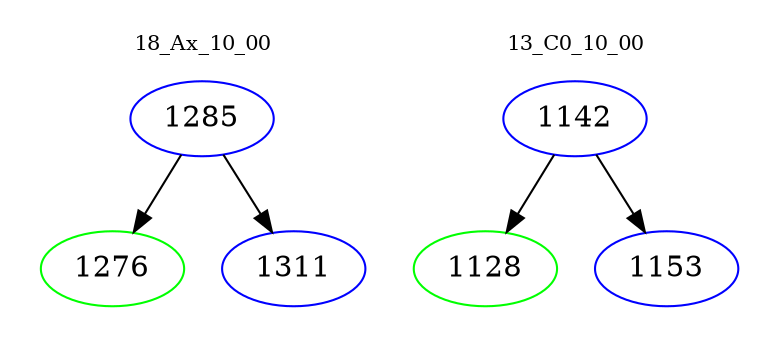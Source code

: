 digraph{
subgraph cluster_0 {
color = white
label = "18_Ax_10_00";
fontsize=10;
T0_1285 [label="1285", color="blue"]
T0_1285 -> T0_1276 [color="black"]
T0_1276 [label="1276", color="green"]
T0_1285 -> T0_1311 [color="black"]
T0_1311 [label="1311", color="blue"]
}
subgraph cluster_1 {
color = white
label = "13_C0_10_00";
fontsize=10;
T1_1142 [label="1142", color="blue"]
T1_1142 -> T1_1128 [color="black"]
T1_1128 [label="1128", color="green"]
T1_1142 -> T1_1153 [color="black"]
T1_1153 [label="1153", color="blue"]
}
}
